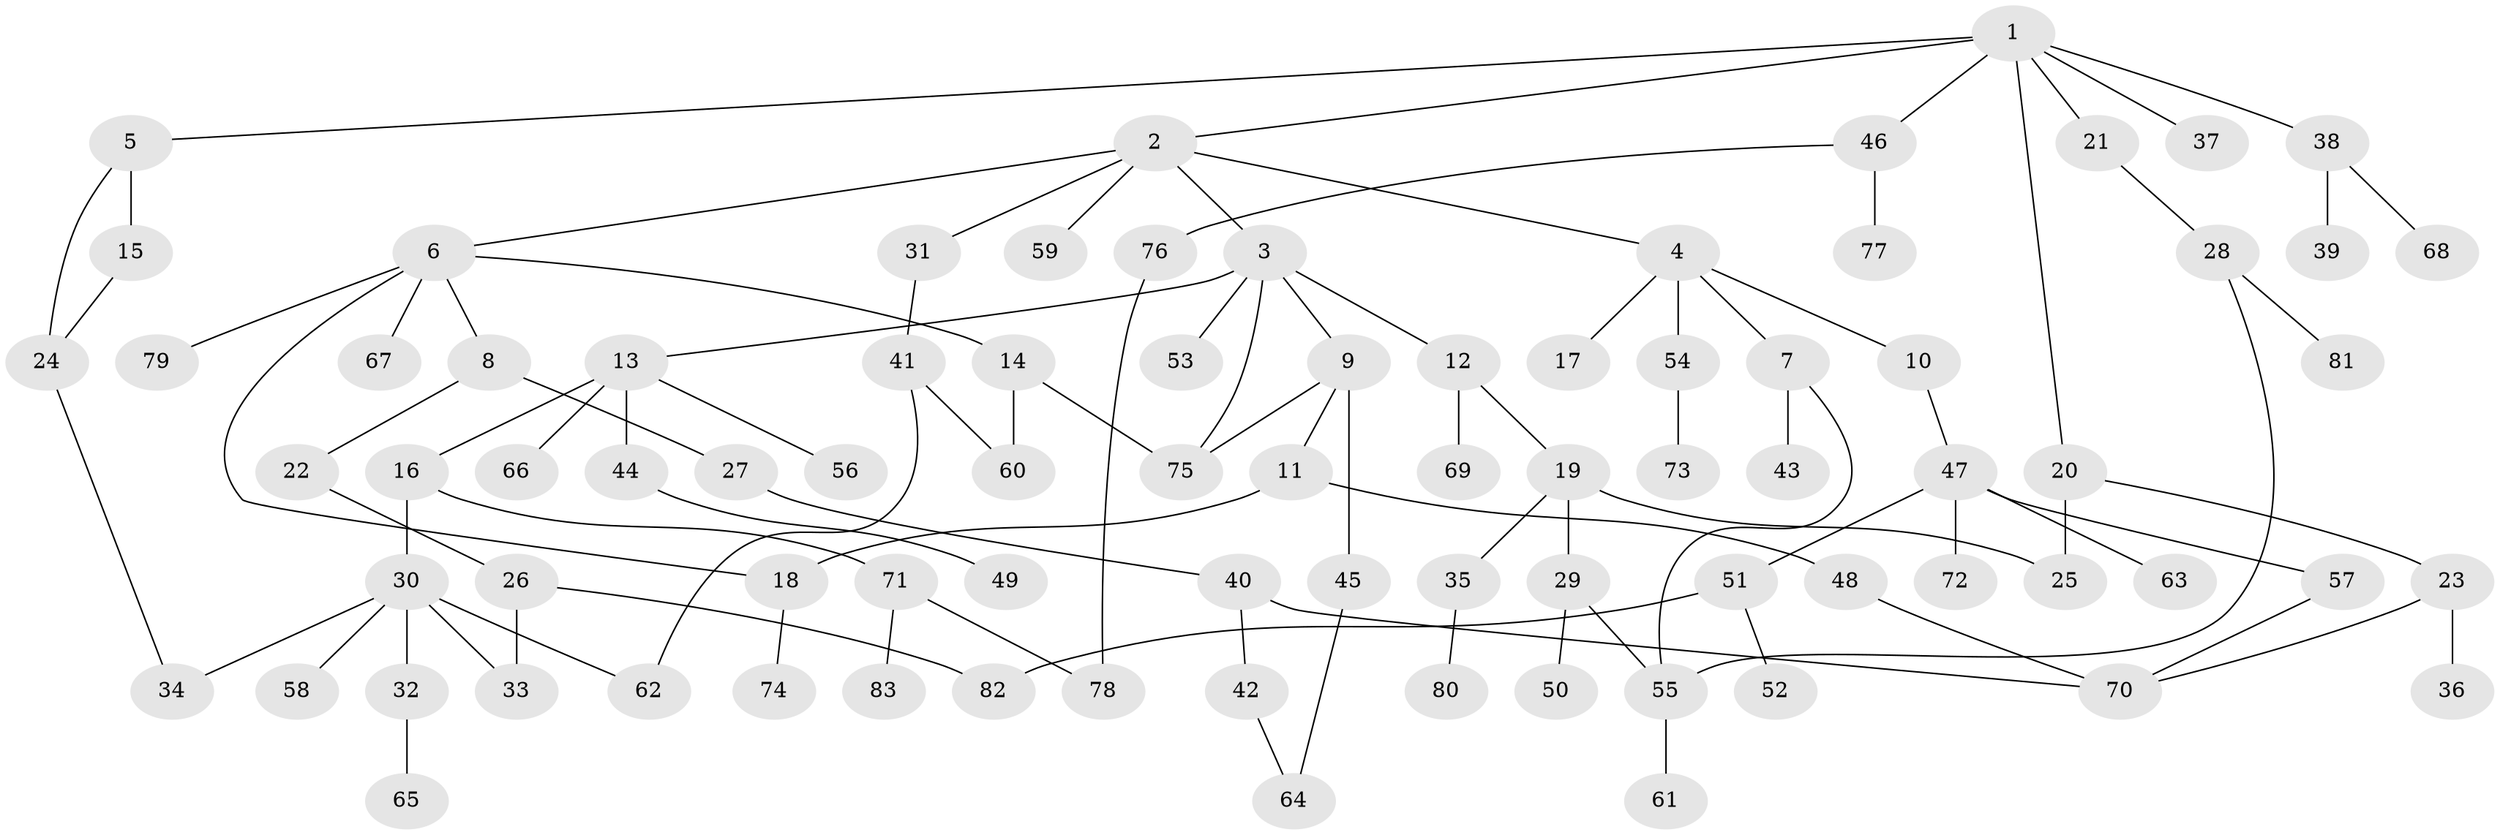 // Generated by graph-tools (version 1.1) at 2025/49/03/09/25 03:49:21]
// undirected, 83 vertices, 99 edges
graph export_dot {
graph [start="1"]
  node [color=gray90,style=filled];
  1;
  2;
  3;
  4;
  5;
  6;
  7;
  8;
  9;
  10;
  11;
  12;
  13;
  14;
  15;
  16;
  17;
  18;
  19;
  20;
  21;
  22;
  23;
  24;
  25;
  26;
  27;
  28;
  29;
  30;
  31;
  32;
  33;
  34;
  35;
  36;
  37;
  38;
  39;
  40;
  41;
  42;
  43;
  44;
  45;
  46;
  47;
  48;
  49;
  50;
  51;
  52;
  53;
  54;
  55;
  56;
  57;
  58;
  59;
  60;
  61;
  62;
  63;
  64;
  65;
  66;
  67;
  68;
  69;
  70;
  71;
  72;
  73;
  74;
  75;
  76;
  77;
  78;
  79;
  80;
  81;
  82;
  83;
  1 -- 2;
  1 -- 5;
  1 -- 20;
  1 -- 21;
  1 -- 37;
  1 -- 38;
  1 -- 46;
  2 -- 3;
  2 -- 4;
  2 -- 6;
  2 -- 31;
  2 -- 59;
  3 -- 9;
  3 -- 12;
  3 -- 13;
  3 -- 53;
  3 -- 75;
  4 -- 7;
  4 -- 10;
  4 -- 17;
  4 -- 54;
  5 -- 15;
  5 -- 24;
  6 -- 8;
  6 -- 14;
  6 -- 67;
  6 -- 79;
  6 -- 18;
  7 -- 43;
  7 -- 55;
  8 -- 22;
  8 -- 27;
  9 -- 11;
  9 -- 45;
  9 -- 75;
  10 -- 47;
  11 -- 18;
  11 -- 48;
  12 -- 19;
  12 -- 69;
  13 -- 16;
  13 -- 44;
  13 -- 56;
  13 -- 66;
  14 -- 60;
  14 -- 75;
  15 -- 24;
  16 -- 30;
  16 -- 71;
  18 -- 74;
  19 -- 25;
  19 -- 29;
  19 -- 35;
  20 -- 23;
  20 -- 25;
  21 -- 28;
  22 -- 26;
  23 -- 36;
  23 -- 70;
  24 -- 34;
  26 -- 33;
  26 -- 82;
  27 -- 40;
  28 -- 81;
  28 -- 55;
  29 -- 50;
  29 -- 55;
  30 -- 32;
  30 -- 34;
  30 -- 58;
  30 -- 62;
  30 -- 33;
  31 -- 41;
  32 -- 65;
  35 -- 80;
  38 -- 39;
  38 -- 68;
  40 -- 42;
  40 -- 70;
  41 -- 60;
  41 -- 62;
  42 -- 64;
  44 -- 49;
  45 -- 64;
  46 -- 76;
  46 -- 77;
  47 -- 51;
  47 -- 57;
  47 -- 63;
  47 -- 72;
  48 -- 70;
  51 -- 52;
  51 -- 82;
  54 -- 73;
  55 -- 61;
  57 -- 70;
  71 -- 83;
  71 -- 78;
  76 -- 78;
}
